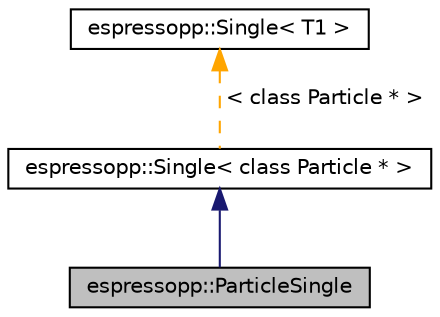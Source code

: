 digraph G
{
  edge [fontname="Helvetica",fontsize="10",labelfontname="Helvetica",labelfontsize="10"];
  node [fontname="Helvetica",fontsize="10",shape=record];
  Node1 [label="espressopp::ParticleSingle",height=0.2,width=0.4,color="black", fillcolor="grey75", style="filled" fontcolor="black"];
  Node2 -> Node1 [dir="back",color="midnightblue",fontsize="10",style="solid",fontname="Helvetica"];
  Node2 [label="espressopp::Single\< class Particle * \>",height=0.2,width=0.4,color="black", fillcolor="white", style="filled",URL="$structespressopp_1_1Single.html"];
  Node3 -> Node2 [dir="back",color="orange",fontsize="10",style="dashed",label=" \< class Particle * \>" ,fontname="Helvetica"];
  Node3 [label="espressopp::Single\< T1 \>",height=0.2,width=0.4,color="black", fillcolor="white", style="filled",URL="$structespressopp_1_1Single.html"];
}
